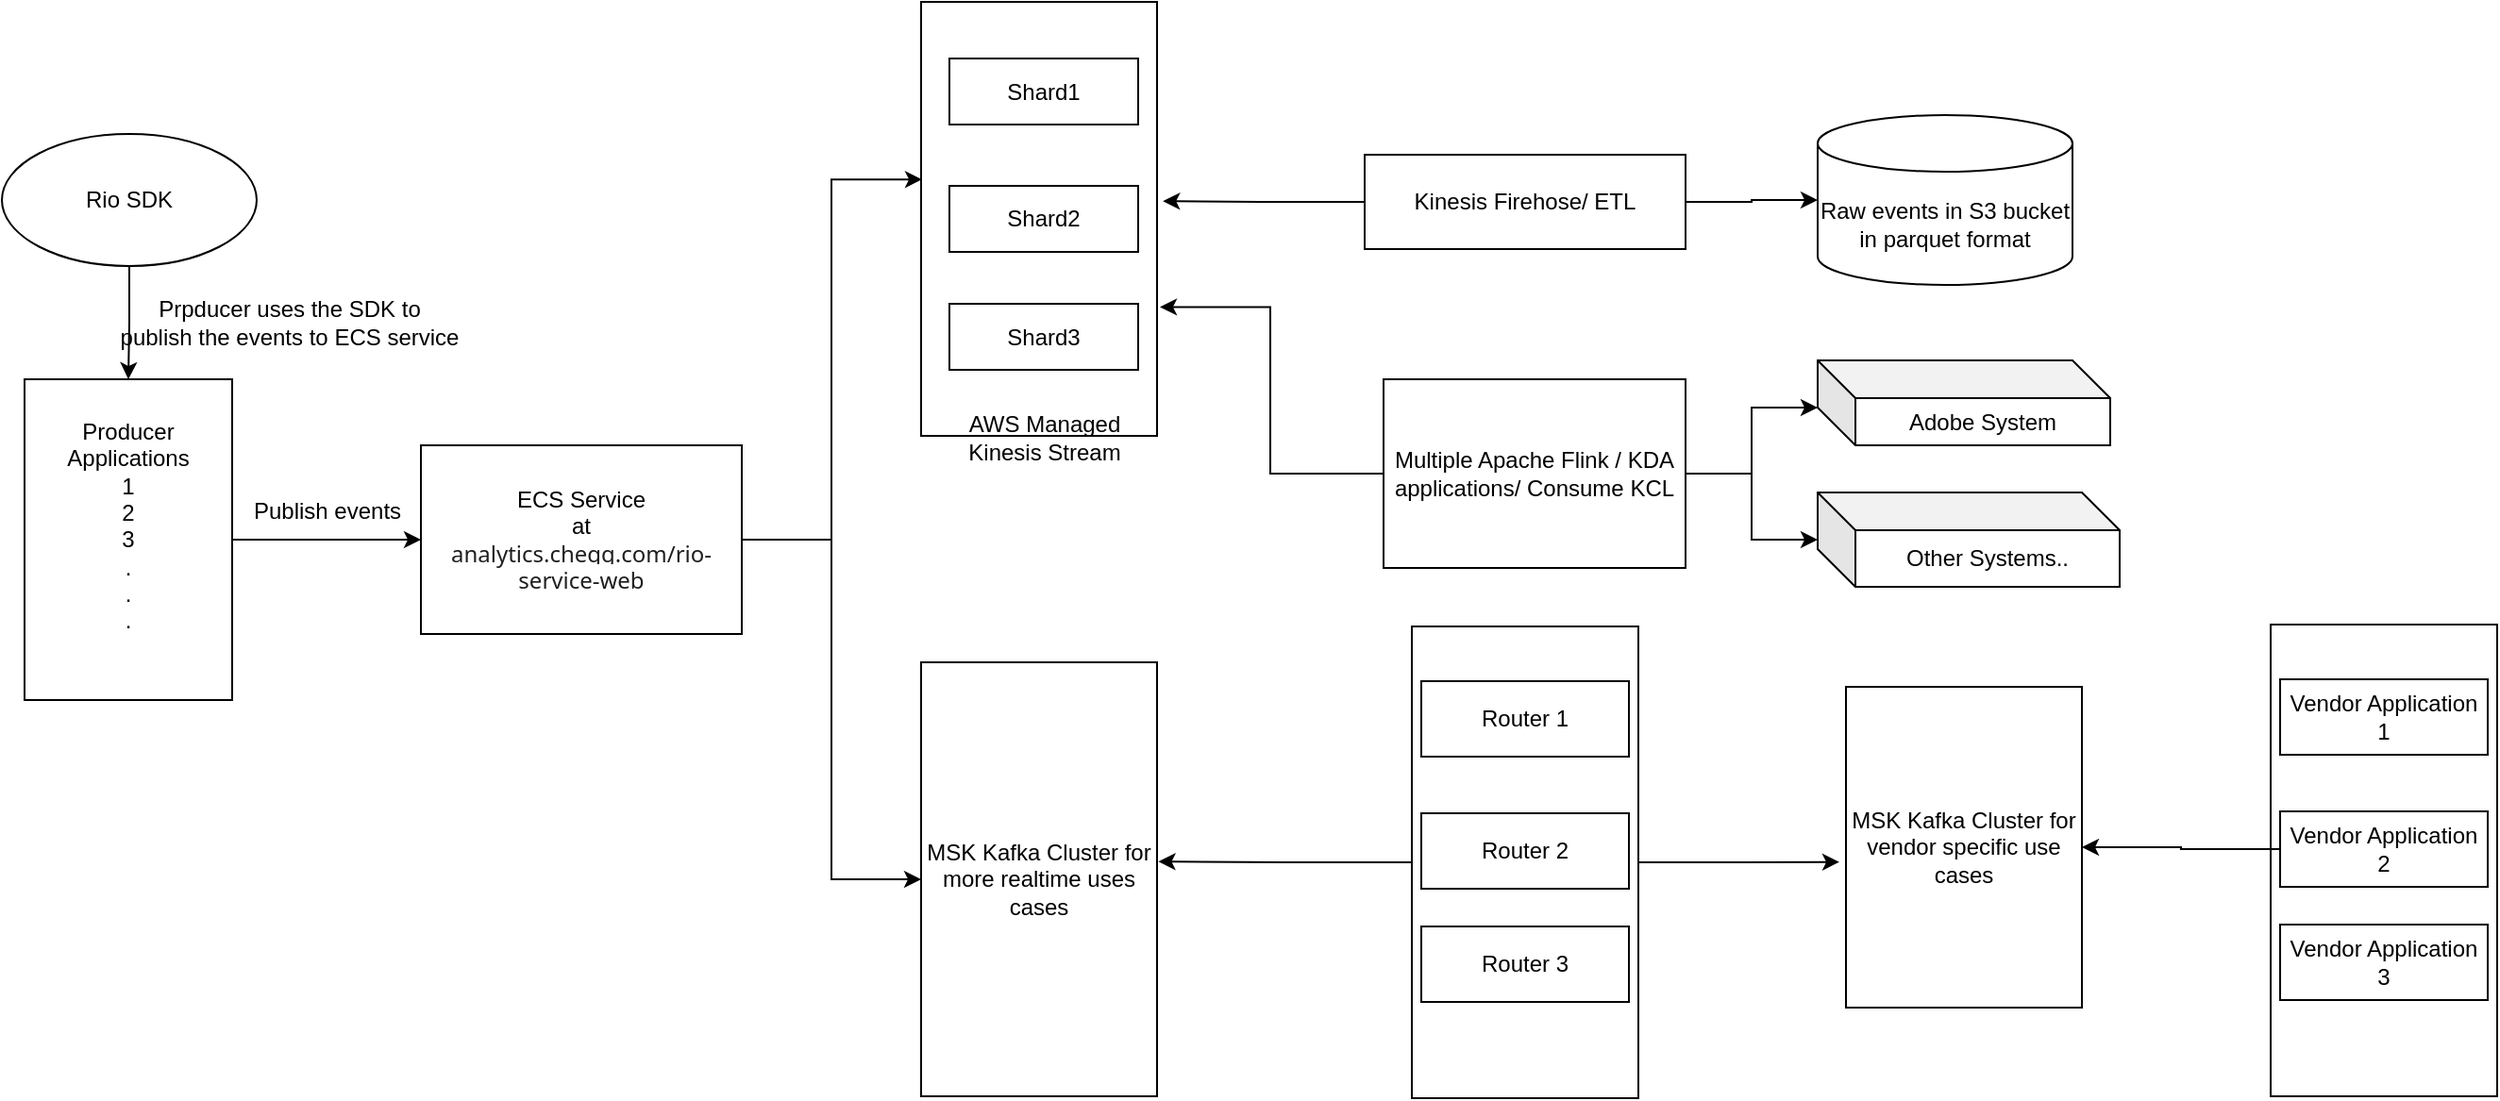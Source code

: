 <mxfile version="25.0.3">
  <diagram name="Page-1" id="SsrnoutQnXabE9va70Cc">
    <mxGraphModel dx="1434" dy="1978" grid="1" gridSize="10" guides="1" tooltips="1" connect="1" arrows="1" fold="1" page="1" pageScale="1" pageWidth="827" pageHeight="1169" math="0" shadow="0">
      <root>
        <mxCell id="0" />
        <mxCell id="1" parent="0" />
        <mxCell id="bDXXekkd5-EwSkiZ4GkZ-7" value="" style="rounded=0;whiteSpace=wrap;html=1;" vertex="1" parent="1">
          <mxGeometry x="525" y="-50" width="125" height="230" as="geometry" />
        </mxCell>
        <mxCell id="bDXXekkd5-EwSkiZ4GkZ-3" style="edgeStyle=orthogonalEdgeStyle;rounded=0;orthogonalLoop=1;jettySize=auto;html=1;entryX=0;entryY=0.5;entryDx=0;entryDy=0;" edge="1" parent="1" source="bDXXekkd5-EwSkiZ4GkZ-1" target="bDXXekkd5-EwSkiZ4GkZ-2">
          <mxGeometry relative="1" as="geometry" />
        </mxCell>
        <mxCell id="bDXXekkd5-EwSkiZ4GkZ-1" value="Producer Applications&lt;div&gt;1&lt;/div&gt;&lt;div&gt;2&lt;/div&gt;&lt;div&gt;3&lt;/div&gt;&lt;div&gt;.&lt;/div&gt;&lt;div&gt;.&lt;/div&gt;&lt;div&gt;.&lt;/div&gt;&lt;div&gt;&lt;br&gt;&lt;/div&gt;" style="rounded=0;whiteSpace=wrap;html=1;" vertex="1" parent="1">
          <mxGeometry x="50" y="150" width="110" height="170" as="geometry" />
        </mxCell>
        <mxCell id="bDXXekkd5-EwSkiZ4GkZ-55" style="edgeStyle=orthogonalEdgeStyle;rounded=0;orthogonalLoop=1;jettySize=auto;html=1;entryX=0;entryY=0.5;entryDx=0;entryDy=0;" edge="1" parent="1" source="bDXXekkd5-EwSkiZ4GkZ-2" target="bDXXekkd5-EwSkiZ4GkZ-53">
          <mxGeometry relative="1" as="geometry" />
        </mxCell>
        <mxCell id="bDXXekkd5-EwSkiZ4GkZ-2" value="ECS Service&lt;div&gt;at&lt;/div&gt;&lt;div&gt;&lt;span style=&quot;color: rgb(31, 31, 31); font-family: system-ui, sans-serif; text-align: start; background-color: rgb(255, 255, 255);&quot;&gt;analytics.chegg.com/rio-service-web&lt;/span&gt;&lt;/div&gt;" style="rounded=0;whiteSpace=wrap;html=1;" vertex="1" parent="1">
          <mxGeometry x="260" y="185" width="170" height="100" as="geometry" />
        </mxCell>
        <mxCell id="bDXXekkd5-EwSkiZ4GkZ-6" style="edgeStyle=orthogonalEdgeStyle;rounded=0;orthogonalLoop=1;jettySize=auto;html=1;entryX=0.5;entryY=0;entryDx=0;entryDy=0;" edge="1" parent="1" source="bDXXekkd5-EwSkiZ4GkZ-4" target="bDXXekkd5-EwSkiZ4GkZ-1">
          <mxGeometry relative="1" as="geometry" />
        </mxCell>
        <mxCell id="bDXXekkd5-EwSkiZ4GkZ-4" value="Rio SDK" style="ellipse;whiteSpace=wrap;html=1;" vertex="1" parent="1">
          <mxGeometry x="38" y="20" width="135" height="70" as="geometry" />
        </mxCell>
        <mxCell id="bDXXekkd5-EwSkiZ4GkZ-8" value="Shard1" style="rounded=0;whiteSpace=wrap;html=1;" vertex="1" parent="1">
          <mxGeometry x="540" y="-20" width="100" height="35" as="geometry" />
        </mxCell>
        <mxCell id="bDXXekkd5-EwSkiZ4GkZ-9" value="Shard2" style="rounded=0;whiteSpace=wrap;html=1;" vertex="1" parent="1">
          <mxGeometry x="540" y="47.5" width="100" height="35" as="geometry" />
        </mxCell>
        <mxCell id="bDXXekkd5-EwSkiZ4GkZ-10" value="Shard3" style="rounded=0;whiteSpace=wrap;html=1;" vertex="1" parent="1">
          <mxGeometry x="540" y="110" width="100" height="35" as="geometry" />
        </mxCell>
        <mxCell id="bDXXekkd5-EwSkiZ4GkZ-15" value="AWS Managed&lt;div&gt;Kinesis Stream&lt;/div&gt;" style="text;html=1;align=center;verticalAlign=middle;resizable=0;points=[];autosize=1;strokeColor=none;fillColor=none;" vertex="1" parent="1">
          <mxGeometry x="540" y="161" width="100" height="40" as="geometry" />
        </mxCell>
        <mxCell id="bDXXekkd5-EwSkiZ4GkZ-16" value="Prpducer uses the SDK to&lt;div&gt;publish the events to ECS service&lt;/div&gt;" style="text;html=1;align=center;verticalAlign=middle;resizable=0;points=[];autosize=1;strokeColor=none;fillColor=none;" vertex="1" parent="1">
          <mxGeometry x="90" y="100" width="200" height="40" as="geometry" />
        </mxCell>
        <mxCell id="bDXXekkd5-EwSkiZ4GkZ-17" value="Publish events" style="text;html=1;align=center;verticalAlign=middle;resizable=0;points=[];autosize=1;strokeColor=none;fillColor=none;" vertex="1" parent="1">
          <mxGeometry x="160" y="205" width="100" height="30" as="geometry" />
        </mxCell>
        <mxCell id="bDXXekkd5-EwSkiZ4GkZ-18" value="Raw events in S3 bucket in parquet format" style="shape=cylinder3;whiteSpace=wrap;html=1;boundedLbl=1;backgroundOutline=1;size=15;" vertex="1" parent="1">
          <mxGeometry x="1000" y="10" width="135" height="90" as="geometry" />
        </mxCell>
        <mxCell id="bDXXekkd5-EwSkiZ4GkZ-37" style="edgeStyle=orthogonalEdgeStyle;rounded=0;orthogonalLoop=1;jettySize=auto;html=1;" edge="1" parent="1" source="bDXXekkd5-EwSkiZ4GkZ-19" target="bDXXekkd5-EwSkiZ4GkZ-18">
          <mxGeometry relative="1" as="geometry" />
        </mxCell>
        <mxCell id="bDXXekkd5-EwSkiZ4GkZ-19" value="Kinesis Firehose/ ETL" style="rounded=0;whiteSpace=wrap;html=1;" vertex="1" parent="1">
          <mxGeometry x="760" y="31" width="170" height="50" as="geometry" />
        </mxCell>
        <mxCell id="bDXXekkd5-EwSkiZ4GkZ-36" style="edgeStyle=orthogonalEdgeStyle;rounded=0;orthogonalLoop=1;jettySize=auto;html=1;entryX=1.025;entryY=0.459;entryDx=0;entryDy=0;entryPerimeter=0;" edge="1" parent="1" source="bDXXekkd5-EwSkiZ4GkZ-19" target="bDXXekkd5-EwSkiZ4GkZ-7">
          <mxGeometry relative="1" as="geometry" />
        </mxCell>
        <mxCell id="bDXXekkd5-EwSkiZ4GkZ-38" style="edgeStyle=orthogonalEdgeStyle;rounded=0;orthogonalLoop=1;jettySize=auto;html=1;entryX=0.004;entryY=0.409;entryDx=0;entryDy=0;entryPerimeter=0;" edge="1" parent="1" source="bDXXekkd5-EwSkiZ4GkZ-2" target="bDXXekkd5-EwSkiZ4GkZ-7">
          <mxGeometry relative="1" as="geometry" />
        </mxCell>
        <mxCell id="bDXXekkd5-EwSkiZ4GkZ-59" style="edgeStyle=orthogonalEdgeStyle;rounded=0;orthogonalLoop=1;jettySize=auto;html=1;" edge="1" parent="1" source="bDXXekkd5-EwSkiZ4GkZ-47" target="bDXXekkd5-EwSkiZ4GkZ-48">
          <mxGeometry relative="1" as="geometry" />
        </mxCell>
        <mxCell id="bDXXekkd5-EwSkiZ4GkZ-47" value="Multiple Apache Flink / KDA applications/ Consume KCL" style="rounded=0;whiteSpace=wrap;html=1;" vertex="1" parent="1">
          <mxGeometry x="770" y="150" width="160" height="100" as="geometry" />
        </mxCell>
        <mxCell id="bDXXekkd5-EwSkiZ4GkZ-48" value="Other Systems.." style="shape=cube;whiteSpace=wrap;html=1;boundedLbl=1;backgroundOutline=1;darkOpacity=0.05;darkOpacity2=0.1;" vertex="1" parent="1">
          <mxGeometry x="1000" y="210" width="160" height="50" as="geometry" />
        </mxCell>
        <mxCell id="bDXXekkd5-EwSkiZ4GkZ-51" value="Adobe System" style="shape=cube;whiteSpace=wrap;html=1;boundedLbl=1;backgroundOutline=1;darkOpacity=0.05;darkOpacity2=0.1;" vertex="1" parent="1">
          <mxGeometry x="1000" y="140" width="155" height="45" as="geometry" />
        </mxCell>
        <mxCell id="bDXXekkd5-EwSkiZ4GkZ-53" value="MSK Kafka Cluster for more realtime uses cases" style="rounded=0;whiteSpace=wrap;html=1;" vertex="1" parent="1">
          <mxGeometry x="525" y="300" width="125" height="230" as="geometry" />
        </mxCell>
        <mxCell id="bDXXekkd5-EwSkiZ4GkZ-57" style="edgeStyle=orthogonalEdgeStyle;rounded=0;orthogonalLoop=1;jettySize=auto;html=1;entryX=1.012;entryY=0.703;entryDx=0;entryDy=0;entryPerimeter=0;" edge="1" parent="1" source="bDXXekkd5-EwSkiZ4GkZ-47" target="bDXXekkd5-EwSkiZ4GkZ-7">
          <mxGeometry relative="1" as="geometry" />
        </mxCell>
        <mxCell id="bDXXekkd5-EwSkiZ4GkZ-58" style="edgeStyle=orthogonalEdgeStyle;rounded=0;orthogonalLoop=1;jettySize=auto;html=1;entryX=0;entryY=0;entryDx=0;entryDy=25;entryPerimeter=0;" edge="1" parent="1" source="bDXXekkd5-EwSkiZ4GkZ-47" target="bDXXekkd5-EwSkiZ4GkZ-51">
          <mxGeometry relative="1" as="geometry" />
        </mxCell>
        <mxCell id="bDXXekkd5-EwSkiZ4GkZ-60" value="" style="rounded=0;whiteSpace=wrap;html=1;" vertex="1" parent="1">
          <mxGeometry x="785" y="281" width="120" height="250" as="geometry" />
        </mxCell>
        <mxCell id="bDXXekkd5-EwSkiZ4GkZ-61" value="Router 1" style="rounded=0;whiteSpace=wrap;html=1;" vertex="1" parent="1">
          <mxGeometry x="790" y="310" width="110" height="40" as="geometry" />
        </mxCell>
        <mxCell id="bDXXekkd5-EwSkiZ4GkZ-62" value="Router 2" style="rounded=0;whiteSpace=wrap;html=1;" vertex="1" parent="1">
          <mxGeometry x="790" y="380" width="110" height="40" as="geometry" />
        </mxCell>
        <mxCell id="bDXXekkd5-EwSkiZ4GkZ-63" value="Router 3" style="rounded=0;whiteSpace=wrap;html=1;" vertex="1" parent="1">
          <mxGeometry x="790" y="440" width="110" height="40" as="geometry" />
        </mxCell>
        <mxCell id="bDXXekkd5-EwSkiZ4GkZ-65" value="MSK Kafka Cluster for vendor specific use cases" style="rounded=0;whiteSpace=wrap;html=1;" vertex="1" parent="1">
          <mxGeometry x="1015" y="313" width="125" height="170" as="geometry" />
        </mxCell>
        <mxCell id="bDXXekkd5-EwSkiZ4GkZ-66" style="edgeStyle=orthogonalEdgeStyle;rounded=0;orthogonalLoop=1;jettySize=auto;html=1;entryX=-0.028;entryY=0.546;entryDx=0;entryDy=0;entryPerimeter=0;" edge="1" parent="1" source="bDXXekkd5-EwSkiZ4GkZ-60" target="bDXXekkd5-EwSkiZ4GkZ-65">
          <mxGeometry relative="1" as="geometry" />
        </mxCell>
        <mxCell id="bDXXekkd5-EwSkiZ4GkZ-67" style="edgeStyle=orthogonalEdgeStyle;rounded=0;orthogonalLoop=1;jettySize=auto;html=1;entryX=1.006;entryY=0.459;entryDx=0;entryDy=0;entryPerimeter=0;" edge="1" parent="1" source="bDXXekkd5-EwSkiZ4GkZ-60" target="bDXXekkd5-EwSkiZ4GkZ-53">
          <mxGeometry relative="1" as="geometry" />
        </mxCell>
        <mxCell id="bDXXekkd5-EwSkiZ4GkZ-70" value="" style="rounded=0;whiteSpace=wrap;html=1;" vertex="1" parent="1">
          <mxGeometry x="1240" y="280" width="120" height="250" as="geometry" />
        </mxCell>
        <mxCell id="bDXXekkd5-EwSkiZ4GkZ-71" value="Vendor Application 1" style="rounded=0;whiteSpace=wrap;html=1;" vertex="1" parent="1">
          <mxGeometry x="1245" y="309" width="110" height="40" as="geometry" />
        </mxCell>
        <mxCell id="bDXXekkd5-EwSkiZ4GkZ-74" style="edgeStyle=orthogonalEdgeStyle;rounded=0;orthogonalLoop=1;jettySize=auto;html=1;entryX=1;entryY=0.5;entryDx=0;entryDy=0;" edge="1" parent="1" source="bDXXekkd5-EwSkiZ4GkZ-72" target="bDXXekkd5-EwSkiZ4GkZ-65">
          <mxGeometry relative="1" as="geometry" />
        </mxCell>
        <mxCell id="bDXXekkd5-EwSkiZ4GkZ-72" value="Vendor Application 2" style="rounded=0;whiteSpace=wrap;html=1;" vertex="1" parent="1">
          <mxGeometry x="1245" y="379" width="110" height="40" as="geometry" />
        </mxCell>
        <mxCell id="bDXXekkd5-EwSkiZ4GkZ-73" value="Vendor Application 3" style="rounded=0;whiteSpace=wrap;html=1;" vertex="1" parent="1">
          <mxGeometry x="1245" y="439" width="110" height="40" as="geometry" />
        </mxCell>
      </root>
    </mxGraphModel>
  </diagram>
</mxfile>
